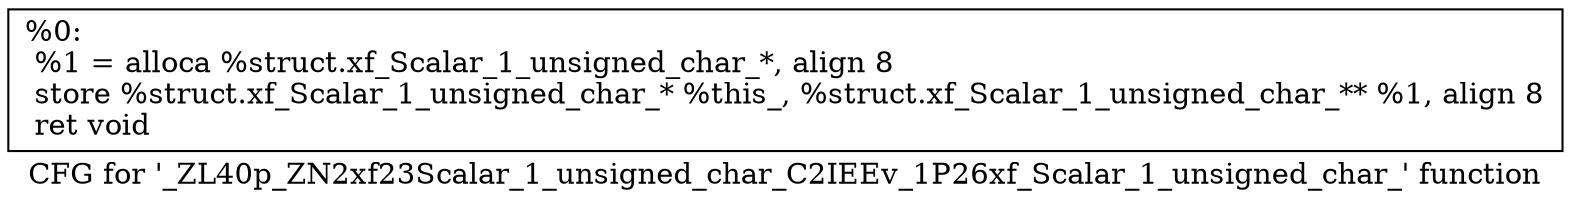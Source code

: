 digraph "CFG for '_ZL40p_ZN2xf23Scalar_1_unsigned_char_C2IEEv_1P26xf_Scalar_1_unsigned_char_' function" {
	label="CFG for '_ZL40p_ZN2xf23Scalar_1_unsigned_char_C2IEEv_1P26xf_Scalar_1_unsigned_char_' function";

	Node0x181c620 [shape=record,label="{%0:\l  %1 = alloca %struct.xf_Scalar_1_unsigned_char_*, align 8\l  store %struct.xf_Scalar_1_unsigned_char_* %this_, %struct.xf_Scalar_1_unsigned_char_** %1, align 8\l  ret void\l}"];
}
